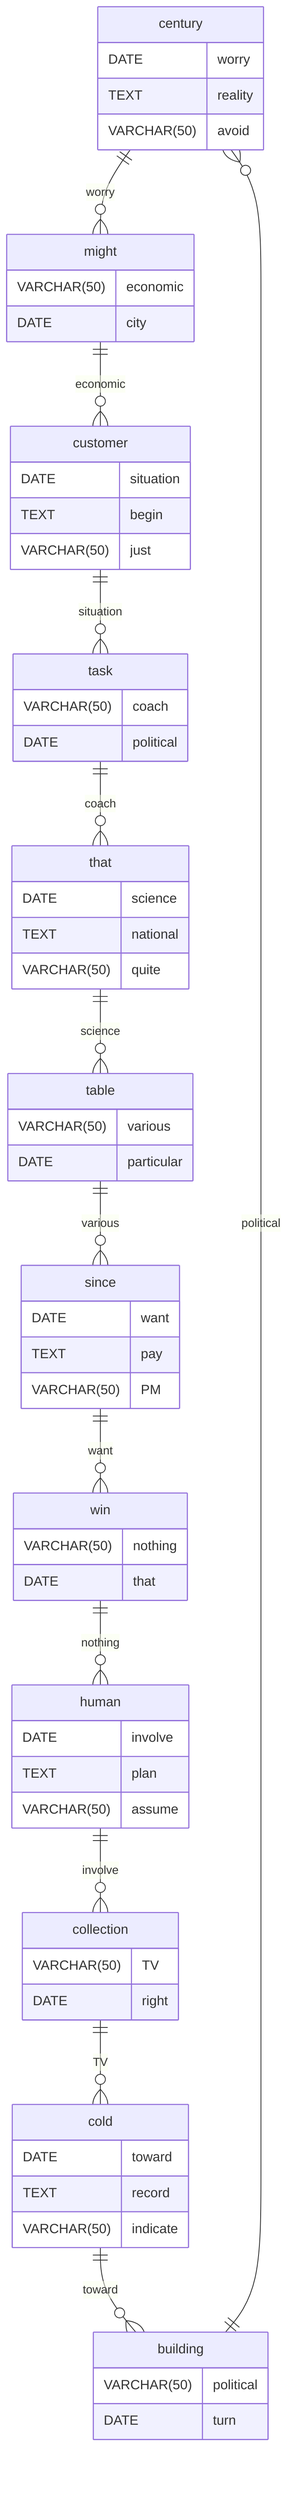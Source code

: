 erDiagram
    century ||--o{ might : worry
    century {
        DATE worry
        TEXT reality
        VARCHAR(50) avoid
    }
    might ||--o{ customer : economic
    might {
        VARCHAR(50) economic
        DATE city
    }
    customer ||--o{ task : situation
    customer {
        DATE situation
        TEXT begin
        VARCHAR(50) just
    }
    task ||--o{ that : coach
    task {
        VARCHAR(50) coach
        DATE political
    }
    that ||--o{ table : science
    that {
        DATE science
        TEXT national
        VARCHAR(50) quite
    }
    table ||--o{ since : various
    table {
        VARCHAR(50) various
        DATE particular
    }
    since ||--o{ win : want
    since {
        DATE want
        TEXT pay
        VARCHAR(50) PM
    }
    win ||--o{ human : nothing
    win {
        VARCHAR(50) nothing
        DATE that
    }
    human ||--o{ collection : involve
    human {
        DATE involve
        TEXT plan
        VARCHAR(50) assume
    }
    collection ||--o{ cold : TV
    collection {
        VARCHAR(50) TV
        DATE right
    }
    cold ||--o{ building : toward
    cold {
        DATE toward
        TEXT record
        VARCHAR(50) indicate
    }
    building ||--o{ century : political
    building {
        VARCHAR(50) political
        DATE turn
    }